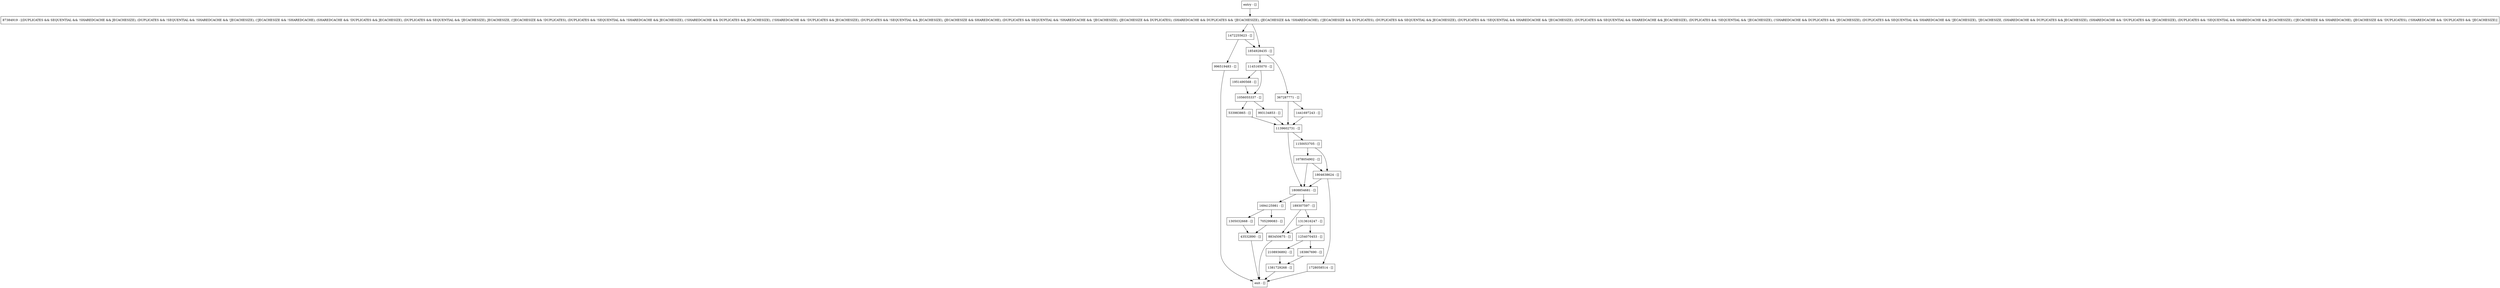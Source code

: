digraph updateLNSlotKey {
node [shape=record];
1472255623 [label="1472255623 - []"];
1078054902 [label="1078054902 - []"];
1145165070 [label="1145165070 - []"];
1808854681 [label="1808854681 - []"];
43532890 [label="43532890 - []"];
1139602731 [label="1139602731 - []"];
883450675 [label="883450675 - []"];
533983865 [label="533983865 - []"];
2108936892 [label="2108936892 - []"];
1305032668 [label="1305032668 - []"];
993134853 [label="993134853 - []"];
1728058514 [label="1728058514 - []"];
1441697243 [label="1441697243 - []"];
1951490568 [label="1951490568 - []"];
1694125981 [label="1694125981 - []"];
996519483 [label="996519483 - []"];
1313616247 [label="1313616247 - []"];
189307597 [label="189307597 - []"];
1381729268 [label="1381729268 - []"];
367287771 [label="367287771 - []"];
entry [label="entry - []"];
exit [label="exit - []"];
705299083 [label="705299083 - []"];
1854928435 [label="1854928435 - []"];
1150053705 [label="1150053705 - []"];
1056055337 [label="1056055337 - []"];
1804638624 [label="1804638624 - []"];
183867690 [label="183867690 - []"];
87384919 [label="87384919 - [(DUPLICATES && SEQUENTIAL && !SHAREDCACHE && JECACHESIZE), (DUPLICATES && !SEQUENTIAL && !SHAREDCACHE && !JECACHESIZE), (!JECACHESIZE && !SHAREDCACHE), (SHAREDCACHE && !DUPLICATES && JECACHESIZE), (DUPLICATES && SEQUENTIAL && !JECACHESIZE), JECACHESIZE, (!JECACHESIZE && !DUPLICATES), (DUPLICATES && !SEQUENTIAL && !SHAREDCACHE && JECACHESIZE), (!SHAREDCACHE && DUPLICATES && JECACHESIZE), (!SHAREDCACHE && !DUPLICATES && JECACHESIZE), (DUPLICATES && !SEQUENTIAL && JECACHESIZE), (JECACHESIZE && SHAREDCACHE), (DUPLICATES && SEQUENTIAL && !SHAREDCACHE && !JECACHESIZE), (JECACHESIZE && DUPLICATES), (SHAREDCACHE && DUPLICATES && !JECACHESIZE), (JECACHESIZE && !SHAREDCACHE), (!JECACHESIZE && DUPLICATES), (DUPLICATES && SEQUENTIAL && JECACHESIZE), (DUPLICATES && !SEQUENTIAL && SHAREDCACHE && !JECACHESIZE), (DUPLICATES && SEQUENTIAL && SHAREDCACHE && JECACHESIZE), (DUPLICATES && !SEQUENTIAL && !JECACHESIZE), (!SHAREDCACHE && DUPLICATES && !JECACHESIZE), (DUPLICATES && SEQUENTIAL && SHAREDCACHE && !JECACHESIZE), !JECACHESIZE, (SHAREDCACHE && DUPLICATES && JECACHESIZE), (SHAREDCACHE && !DUPLICATES && !JECACHESIZE), (DUPLICATES && !SEQUENTIAL && SHAREDCACHE && JECACHESIZE), (!JECACHESIZE && SHAREDCACHE), (JECACHESIZE && !DUPLICATES), (!SHAREDCACHE && !DUPLICATES && !JECACHESIZE)]"];
1254070453 [label="1254070453 - []"];
entry;
exit;
1472255623 -> 1854928435;
1472255623 -> 996519483;
1078054902 -> 1808854681;
1078054902 -> 1804638624;
1145165070 -> 1951490568;
1145165070 -> 1056055337;
1808854681 -> 1694125981;
1808854681 -> 189307597;
43532890 -> exit;
1139602731 -> 1150053705;
1139602731 -> 1808854681;
883450675 -> exit;
533983865 -> 1139602731;
2108936892 -> 1381729268;
1305032668 -> 43532890;
993134853 -> 1139602731;
1728058514 -> exit;
1441697243 -> 1139602731;
1951490568 -> 1056055337;
1694125981 -> 1305032668;
1694125981 -> 705299083;
996519483 -> exit;
1313616247 -> 883450675;
1313616247 -> 1254070453;
189307597 -> 1313616247;
189307597 -> 883450675;
1381729268 -> exit;
367287771 -> 1441697243;
367287771 -> 1139602731;
entry -> 87384919;
705299083 -> 43532890;
1854928435 -> 1145165070;
1854928435 -> 367287771;
1150053705 -> 1078054902;
1150053705 -> 1804638624;
1056055337 -> 993134853;
1056055337 -> 533983865;
1804638624 -> 1728058514;
1804638624 -> 1808854681;
183867690 -> 1381729268;
87384919 -> 1472255623;
87384919 -> 1854928435;
1254070453 -> 183867690;
1254070453 -> 2108936892;
}
